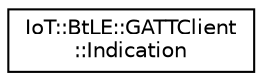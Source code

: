 digraph "Graphical Class Hierarchy"
{
 // LATEX_PDF_SIZE
  edge [fontname="Helvetica",fontsize="10",labelfontname="Helvetica",labelfontsize="10"];
  node [fontname="Helvetica",fontsize="10",shape=record];
  rankdir="LR";
  Node0 [label="IoT::BtLE::GATTClient\l::Indication",height=0.2,width=0.4,color="black", fillcolor="white", style="filled",URL="$structIoT_1_1BtLE_1_1GATTClient_1_1Indication.html",tooltip=" "];
}
